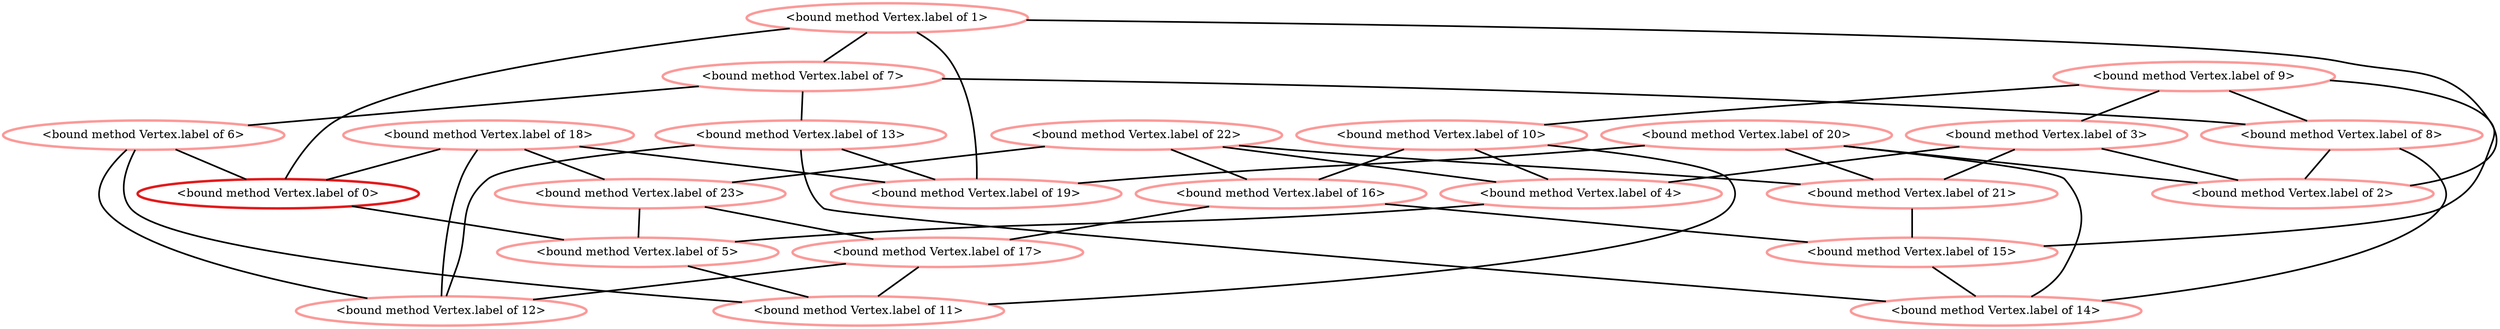 Graph G {
    0 [penwidth=3,label="<bound method Vertex.label of 0>",color=6, colorscheme=paired12]
    1 [penwidth=3,label="<bound method Vertex.label of 1>",color=5, colorscheme=paired12]
    2 [penwidth=3,label="<bound method Vertex.label of 2>",color=5, colorscheme=paired12]
    3 [penwidth=3,label="<bound method Vertex.label of 3>",color=5, colorscheme=paired12]
    4 [penwidth=3,label="<bound method Vertex.label of 4>",color=5, colorscheme=paired12]
    5 [penwidth=3,label="<bound method Vertex.label of 5>",color=5, colorscheme=paired12]
    6 [penwidth=3,label="<bound method Vertex.label of 6>",color=5, colorscheme=paired12]
    7 [penwidth=3,label="<bound method Vertex.label of 7>",color=5, colorscheme=paired12]
    8 [penwidth=3,label="<bound method Vertex.label of 8>",color=5, colorscheme=paired12]
    9 [penwidth=3,label="<bound method Vertex.label of 9>",color=5, colorscheme=paired12]
    10 [penwidth=3,label="<bound method Vertex.label of 10>",color=5, colorscheme=paired12]
    11 [penwidth=3,label="<bound method Vertex.label of 11>",color=5, colorscheme=paired12]
    12 [penwidth=3,label="<bound method Vertex.label of 12>",color=5, colorscheme=paired12]
    13 [penwidth=3,label="<bound method Vertex.label of 13>",color=5, colorscheme=paired12]
    14 [penwidth=3,label="<bound method Vertex.label of 14>",color=5, colorscheme=paired12]
    15 [penwidth=3,label="<bound method Vertex.label of 15>",color=5, colorscheme=paired12]
    16 [penwidth=3,label="<bound method Vertex.label of 16>",color=5, colorscheme=paired12]
    17 [penwidth=3,label="<bound method Vertex.label of 17>",color=5, colorscheme=paired12]
    18 [penwidth=3,label="<bound method Vertex.label of 18>",color=5, colorscheme=paired12]
    19 [penwidth=3,label="<bound method Vertex.label of 19>",color=5, colorscheme=paired12]
    20 [penwidth=3,label="<bound method Vertex.label of 20>",color=5, colorscheme=paired12]
    21 [penwidth=3,label="<bound method Vertex.label of 21>",color=5, colorscheme=paired12]
    22 [penwidth=3,label="<bound method Vertex.label of 22>",color=5, colorscheme=paired12]
    23 [penwidth=3,label="<bound method Vertex.label of 23>",color=5, colorscheme=paired12]

    9--3 [penwidth=2]
    9--10 [penwidth=2]
    9--15 [penwidth=2]
    9--8 [penwidth=2]
    22--23 [penwidth=2]
    22--16 [penwidth=2]
    22--4 [penwidth=2]
    22--21 [penwidth=2]
    1--7 [penwidth=2]
    1--0 [penwidth=2]
    1--19 [penwidth=2]
    1--2 [penwidth=2]
    18--23 [penwidth=2]
    18--0 [penwidth=2]
    18--19 [penwidth=2]
    18--12 [penwidth=2]
    23--17 [penwidth=2]
    23--5 [penwidth=2]
    20--19 [penwidth=2]
    20--21 [penwidth=2]
    20--2 [penwidth=2]
    20--14 [penwidth=2]
    7--6 [penwidth=2]
    7--13 [penwidth=2]
    7--8 [penwidth=2]
    3--4 [penwidth=2]
    3--21 [penwidth=2]
    3--2 [penwidth=2]
    6--0 [penwidth=2]
    6--12 [penwidth=2]
    6--11 [penwidth=2]
    10--16 [penwidth=2]
    10--4 [penwidth=2]
    10--11 [penwidth=2]
    0--5 [penwidth=2]
    16--17 [penwidth=2]
    16--15 [penwidth=2]
    17--12 [penwidth=2]
    17--11 [penwidth=2]
    13--19 [penwidth=2]
    13--12 [penwidth=2]
    13--14 [penwidth=2]
    4--5 [penwidth=2]
    21--15 [penwidth=2]
    15--14 [penwidth=2]
    8--2 [penwidth=2]
    8--14 [penwidth=2]
    5--11 [penwidth=2]
}